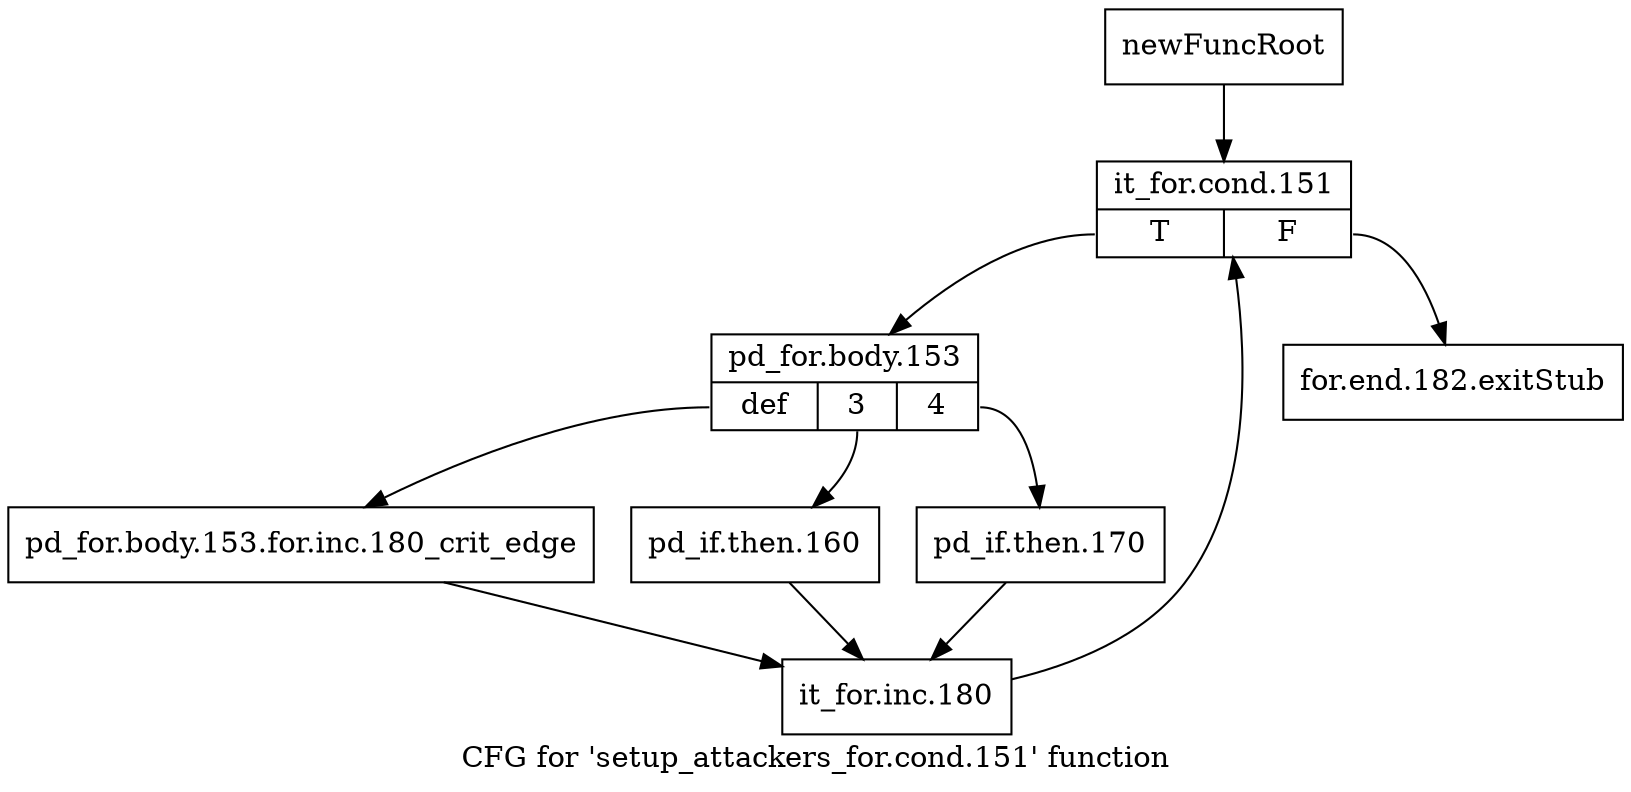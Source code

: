 digraph "CFG for 'setup_attackers_for.cond.151' function" {
	label="CFG for 'setup_attackers_for.cond.151' function";

	Node0x116e4c0 [shape=record,label="{newFuncRoot}"];
	Node0x116e4c0 -> Node0x116e560;
	Node0x116e510 [shape=record,label="{for.end.182.exitStub}"];
	Node0x116e560 [shape=record,label="{it_for.cond.151|{<s0>T|<s1>F}}"];
	Node0x116e560:s0 -> Node0x116e5b0;
	Node0x116e560:s1 -> Node0x116e510;
	Node0x116e5b0 [shape=record,label="{pd_for.body.153|{<s0>def|<s1>3|<s2>4}}"];
	Node0x116e5b0:s0 -> Node0x116e6a0;
	Node0x116e5b0:s1 -> Node0x116e650;
	Node0x116e5b0:s2 -> Node0x116e600;
	Node0x116e600 [shape=record,label="{pd_if.then.170}"];
	Node0x116e600 -> Node0x116e6f0;
	Node0x116e650 [shape=record,label="{pd_if.then.160}"];
	Node0x116e650 -> Node0x116e6f0;
	Node0x116e6a0 [shape=record,label="{pd_for.body.153.for.inc.180_crit_edge}"];
	Node0x116e6a0 -> Node0x116e6f0;
	Node0x116e6f0 [shape=record,label="{it_for.inc.180}"];
	Node0x116e6f0 -> Node0x116e560;
}
